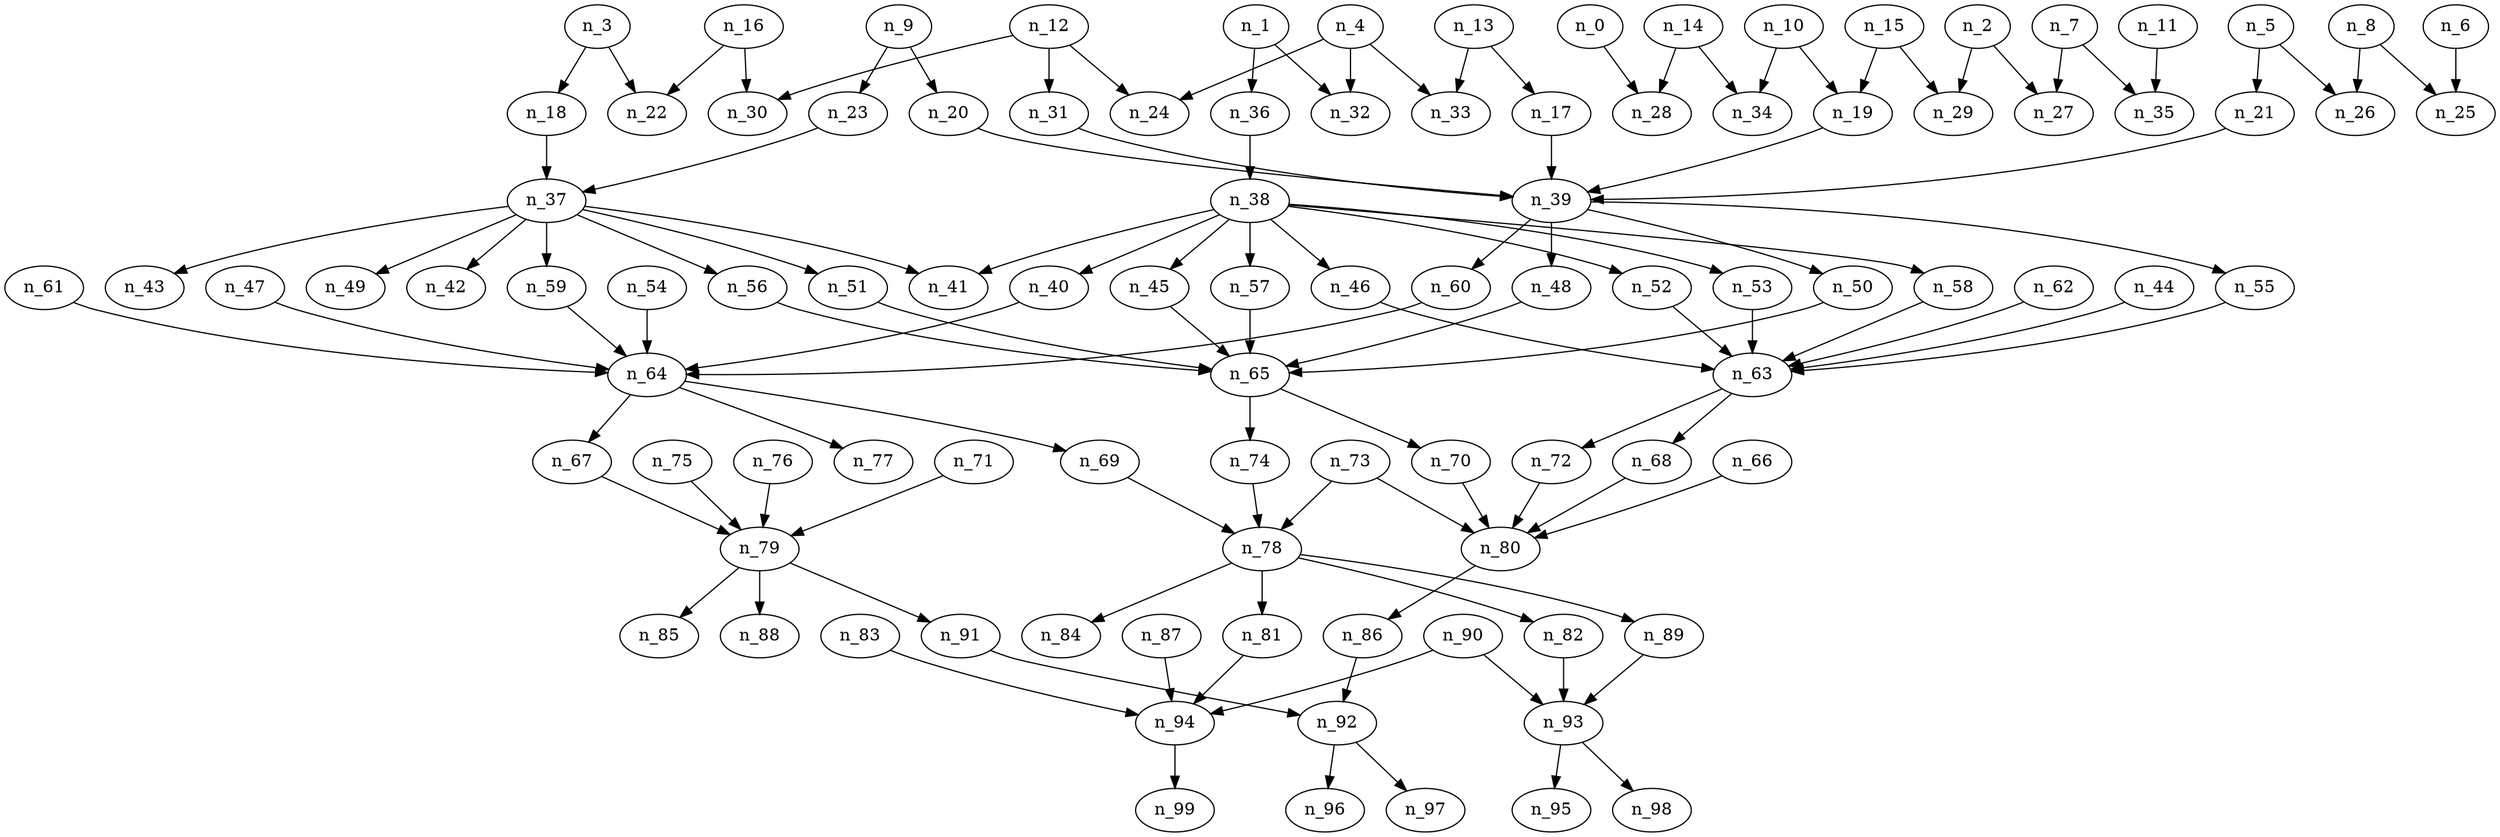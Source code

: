 /*
 * From an sgf file ...
 * generated by $Id: createRandomLayeredGraph.py 83 2014-08-09 19:53:50Z mfms $ on 2015/06/12
 * $Id: createRandomLayeredGraph.py 83 2014-08-09 19:53:50Z mfms $
 * nodes edges layers width_var degree_var seed
 * 100 120 10 1.50 0.00 24
 */
digraph r_100_120_10_1p5_0p0_24 {
 n_0 -> n_28;
 n_1 -> n_32;
 n_1 -> n_36;
 n_2 -> n_29;
 n_2 -> n_27;
 n_3 -> n_22;
 n_3 -> n_18;
 n_4 -> n_24;
 n_4 -> n_33;
 n_4 -> n_32;
 n_5 -> n_21;
 n_5 -> n_26;
 n_6 -> n_25;
 n_7 -> n_27;
 n_7 -> n_35;
 n_8 -> n_26;
 n_8 -> n_25;
 n_9 -> n_20;
 n_9 -> n_23;
 n_10 -> n_19;
 n_10 -> n_34;
 n_11 -> n_35;
 n_12 -> n_31;
 n_12 -> n_30;
 n_12 -> n_24;
 n_13 -> n_33;
 n_13 -> n_17;
 n_14 -> n_34;
 n_14 -> n_28;
 n_15 -> n_19;
 n_15 -> n_29;
 n_16 -> n_30;
 n_16 -> n_22;
 n_17 -> n_39;
 n_18 -> n_37;
 n_19 -> n_39;
 n_20 -> n_39;
 n_21 -> n_39;
 n_23 -> n_37;
 n_31 -> n_39;
 n_36 -> n_38;
 n_37 -> n_56;
 n_37 -> n_51;
 n_37 -> n_42;
 n_37 -> n_59;
 n_37 -> n_41;
 n_37 -> n_43;
 n_37 -> n_49;
 n_38 -> n_41;
 n_38 -> n_57;
 n_38 -> n_40;
 n_38 -> n_45;
 n_38 -> n_46;
 n_38 -> n_52;
 n_38 -> n_53;
 n_38 -> n_58;
 n_39 -> n_60;
 n_39 -> n_50;
 n_39 -> n_55;
 n_39 -> n_48;
 n_40 -> n_64;
 n_44 -> n_63;
 n_45 -> n_65;
 n_46 -> n_63;
 n_47 -> n_64;
 n_48 -> n_65;
 n_50 -> n_65;
 n_51 -> n_65;
 n_52 -> n_63;
 n_53 -> n_63;
 n_54 -> n_64;
 n_55 -> n_63;
 n_56 -> n_65;
 n_57 -> n_65;
 n_58 -> n_63;
 n_59 -> n_64;
 n_60 -> n_64;
 n_61 -> n_64;
 n_62 -> n_63;
 n_63 -> n_72;
 n_63 -> n_68;
 n_64 -> n_77;
 n_64 -> n_67;
 n_64 -> n_69;
 n_65 -> n_74;
 n_65 -> n_70;
 n_66 -> n_80;
 n_67 -> n_79;
 n_68 -> n_80;
 n_69 -> n_78;
 n_70 -> n_80;
 n_71 -> n_79;
 n_72 -> n_80;
 n_73 -> n_78;
 n_73 -> n_80;
 n_74 -> n_78;
 n_75 -> n_79;
 n_76 -> n_79;
 n_78 -> n_84;
 n_78 -> n_82;
 n_78 -> n_81;
 n_78 -> n_89;
 n_79 -> n_85;
 n_79 -> n_88;
 n_79 -> n_91;
 n_80 -> n_86;
 n_81 -> n_94;
 n_82 -> n_93;
 n_83 -> n_94;
 n_86 -> n_92;
 n_87 -> n_94;
 n_89 -> n_93;
 n_90 -> n_93;
 n_90 -> n_94;
 n_91 -> n_92;
 n_92 -> n_97;
 n_92 -> n_96;
 n_93 -> n_98;
 n_93 -> n_95;
 n_94 -> n_99;
}
